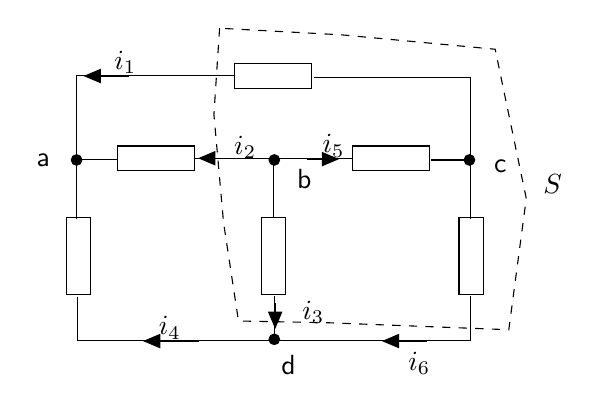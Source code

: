 \begin{tikzpicture}[y=-1cm]
\sf
\filldraw[black] (1,3.222) circle (0.067cm);
\filldraw[black] (3.511,3.222) circle (0.067cm);
\filldraw[black] (5.989,3.222) circle (0.067cm);
\filldraw[black] (3.511,5.5) circle (0.067cm);
\draw[black] (1.522,3.044) rectangle (2.5,3.356);
\draw[black] (4.5,3.044) rectangle (5.478,3.356);
\draw[black] (3.011,2) rectangle (3.989,2.311);
\draw[black] (0.867,4.933) rectangle (1.178,3.956);
\draw[black] (3.344,4.933) rectangle (3.656,3.956);
\draw[black] (5.856,4.933) rectangle (6.167,3.956);
\draw[black] (1.011,4.956) -- (1.011,5.511) -- (6,5.511) -- (6,4.944);
\draw[black] (3.511,4.944) -- (3.511,5.511);
\draw[black] (2.5,3.2) -- (4.5,3.2);
\draw[black] (3.5,3.944) -- (3.5,3.211);
\draw[black] (1,3.967) -- (1,2.144) -- (3.011,2.144);
\draw[black] (6,3.967) -- (6,2.178) -- (4.011,2.178);
\draw[black] (5.5,3.222) -- (5.989,3.222);
\draw[black] (1.511,3.211) -- (0.989,3.211);
\draw[arrows=triangle 45-,black] (1.089,2.156) -- (1.667,2.156);
\draw[arrows=triangle 45-,black] (2.544,3.2) -- (3,3.2);
\draw[arrows=-triangle 45,black] (3.922,3.211) -- (4.333,3.211);
\draw[arrows=triangle 45-,black] (3.522,5.367) -- (3.522,5.033);
\draw[arrows=triangle 45-,black] (4.878,5.522) -- (5.456,5.522);
\draw[arrows=-triangle 45,black] (2.556,5.522) -- (1.844,5.522);
\draw[dashed,black] (2.816,1.549) -- (2.744,2.644) -- (2.867,4.022) -- (3.056,5.267) -- (4.189,5.289) -- (6.489,5.378) -- (6.711,3.711) -- (6.316,1.816) -- (4.367,1.633) -- cycle;
\path (1.356,2.067) node[text=black,anchor=base west] {$i_1$};
\path (2.878,3.156) node[text=black,anchor=base west] {$i_2$};
\path (3.744,5.244) node[text=black,anchor=base west] {$i_3$};
\path (1.922,5.444) node[text=black,anchor=base west] {$i_4$};
\path (4,3.133) node[text=black,anchor=base west] {$i_5$};
\path (5.089,5.9) node[text=black,anchor=base west] {$i_6$};
\path (0.789,3.311) node[text=black,anchor=base east] {a};
\path (3.678,3.589) node[text=black,anchor=base west] {b};
\path (6.178,3.378) node[text=black,anchor=base west] {c};
\path (3.478,5.944) node[text=black,anchor=base west] {d};
\path (6.804,3.644) node[text=black,anchor=base west] {$S$};

\end{tikzpicture}%

%% Configure (x)emacs for this file ...
%% Local Variables:
%% mode: latex
%% End: